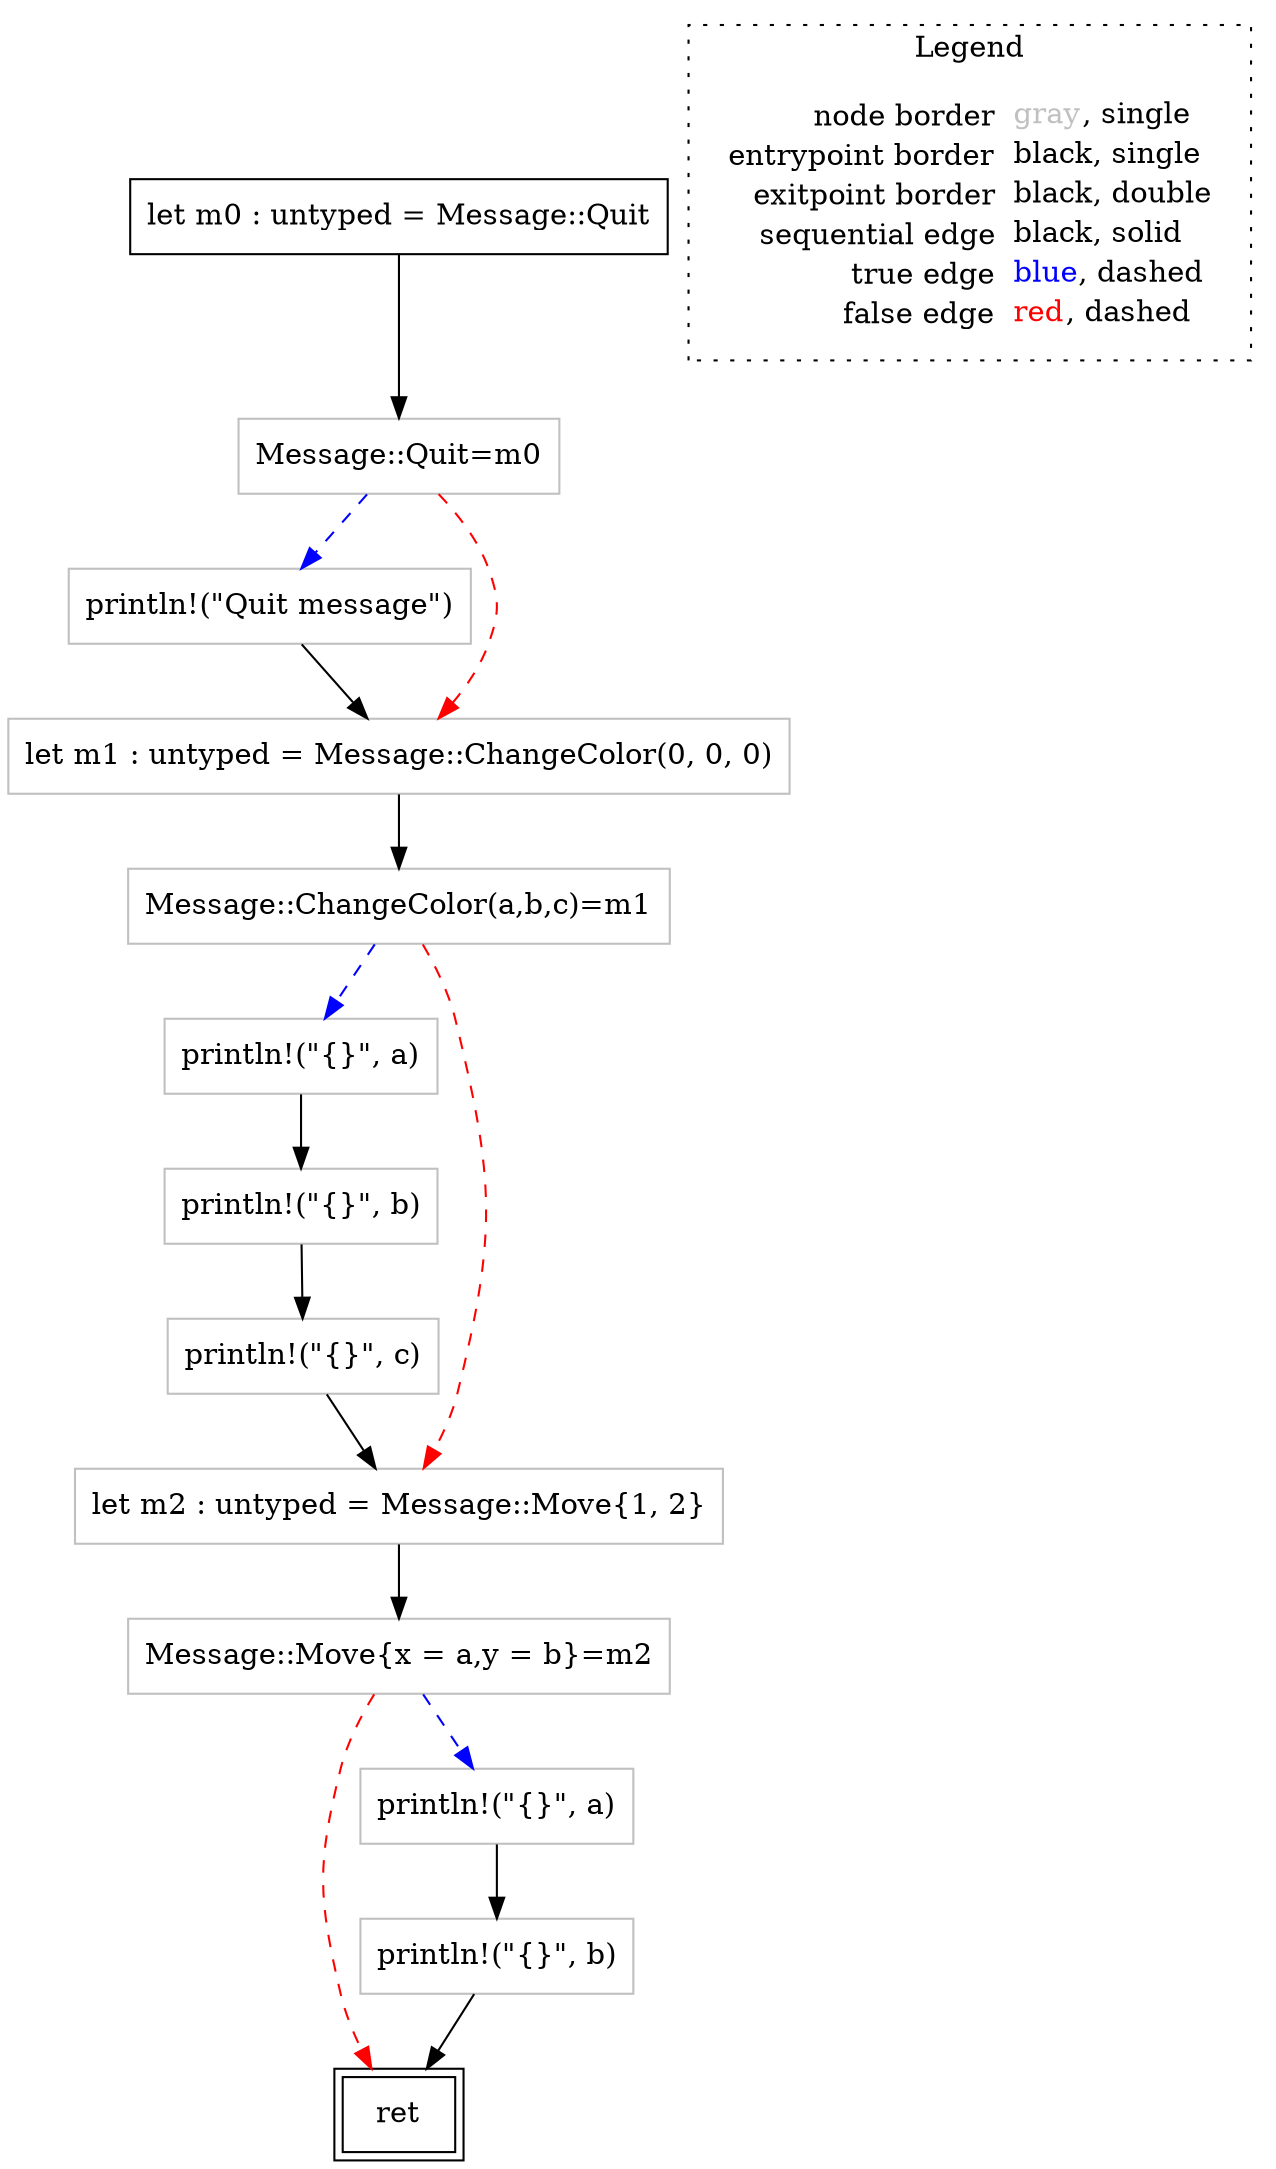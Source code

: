 digraph {
	"node0" [shape="rect",color="black",label=<let m0 : untyped = Message::Quit>];
	"node1" [shape="rect",color="gray",label=<println!(&quot;{}&quot;, b)>];
	"node2" [shape="rect",color="gray",label=<Message::Move{x = a,y = b}=m2>];
	"node3" [shape="rect",color="black",peripheries="2",label=<ret>];
	"node4" [shape="rect",color="gray",label=<println!(&quot;Quit message&quot;)>];
	"node5" [shape="rect",color="gray",label=<println!(&quot;{}&quot;, a)>];
	"node6" [shape="rect",color="gray",label=<Message::Quit=m0>];
	"node7" [shape="rect",color="gray",label=<println!(&quot;{}&quot;, c)>];
	"node8" [shape="rect",color="gray",label=<Message::ChangeColor(a,b,c)=m1>];
	"node9" [shape="rect",color="gray",label=<println!(&quot;{}&quot;, a)>];
	"node10" [shape="rect",color="gray",label=<let m2 : untyped = Message::Move{1, 2}>];
	"node11" [shape="rect",color="gray",label=<let m1 : untyped = Message::ChangeColor(0, 0, 0)>];
	"node12" [shape="rect",color="gray",label=<println!(&quot;{}&quot;, b)>];
	"node0" -> "node6" [color="black"];
	"node1" -> "node3" [color="black"];
	"node2" -> "node3" [color="red",style="dashed"];
	"node2" -> "node9" [color="blue",style="dashed"];
	"node4" -> "node11" [color="black"];
	"node5" -> "node12" [color="black"];
	"node6" -> "node4" [color="blue",style="dashed"];
	"node6" -> "node11" [color="red",style="dashed"];
	"node7" -> "node10" [color="black"];
	"node8" -> "node10" [color="red",style="dashed"];
	"node8" -> "node5" [color="blue",style="dashed"];
	"node9" -> "node1" [color="black"];
	"node10" -> "node2" [color="black"];
	"node11" -> "node8" [color="black"];
	"node12" -> "node7" [color="black"];
subgraph cluster_legend {
	label="Legend";
	style=dotted;
	node [shape=plaintext];
	"legend" [label=<<table border="0" cellpadding="2" cellspacing="0" cellborder="0"><tr><td align="right">node border&nbsp;</td><td align="left"><font color="gray">gray</font>, single</td></tr><tr><td align="right">entrypoint border&nbsp;</td><td align="left"><font color="black">black</font>, single</td></tr><tr><td align="right">exitpoint border&nbsp;</td><td align="left"><font color="black">black</font>, double</td></tr><tr><td align="right">sequential edge&nbsp;</td><td align="left"><font color="black">black</font>, solid</td></tr><tr><td align="right">true edge&nbsp;</td><td align="left"><font color="blue">blue</font>, dashed</td></tr><tr><td align="right">false edge&nbsp;</td><td align="left"><font color="red">red</font>, dashed</td></tr></table>>];
}

}
